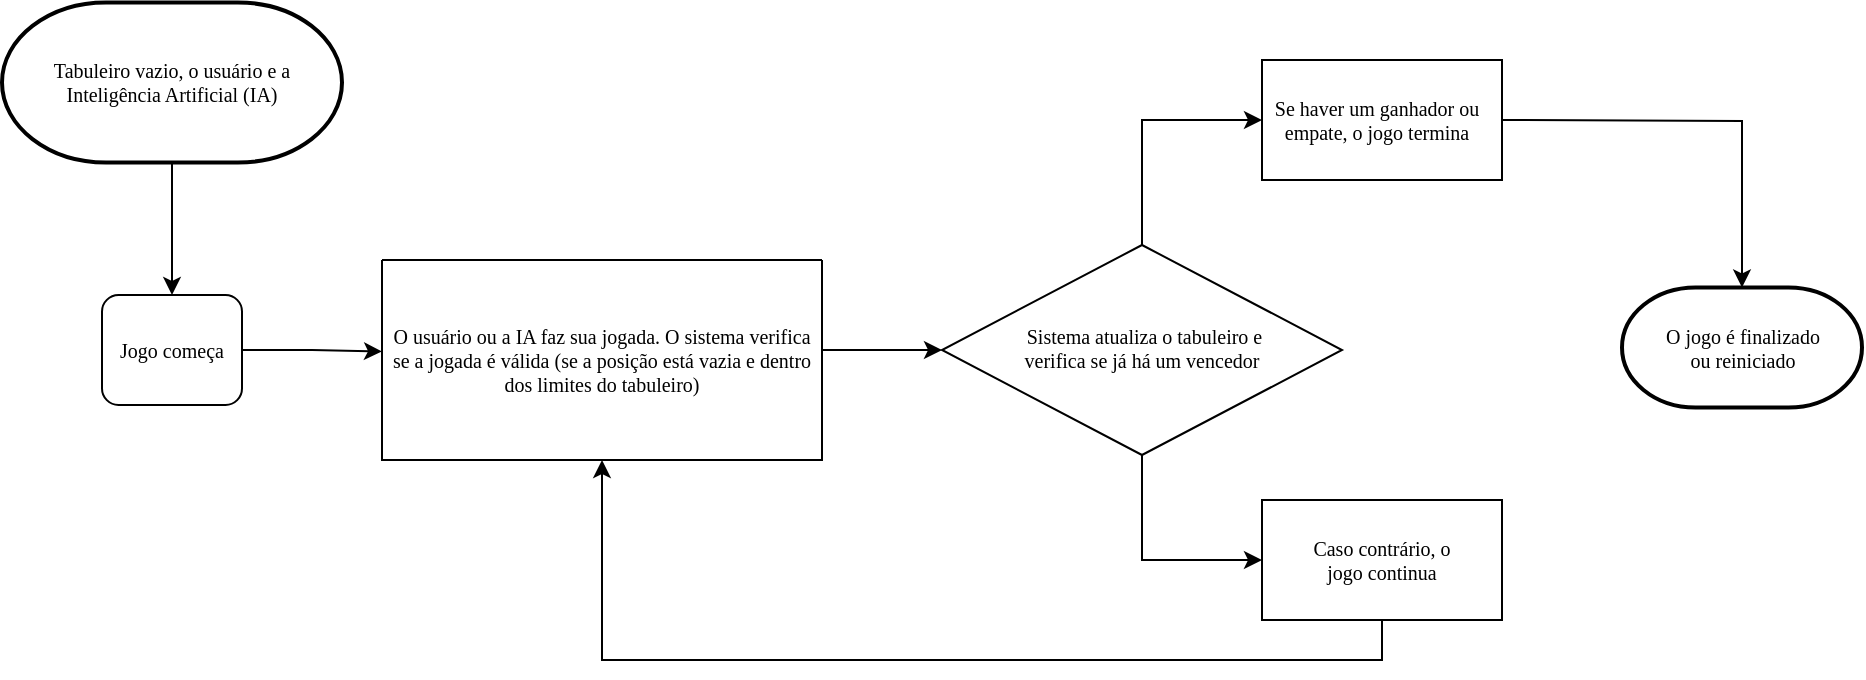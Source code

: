 <mxfile version="22.0.8" type="github">
  <diagram name="Page-1" id="2YBvvXClWsGukQMizWep">
    <mxGraphModel dx="1098" dy="587" grid="1" gridSize="10" guides="1" tooltips="1" connect="1" arrows="1" fold="1" page="1" pageScale="1" pageWidth="1100" pageHeight="850" math="0" shadow="0">
      <root>
        <mxCell id="0" />
        <mxCell id="1" parent="0" />
        <mxCell id="uxiNWbVX7eQsbTh9n5Dd-11" style="edgeStyle=orthogonalEdgeStyle;rounded=0;orthogonalLoop=1;jettySize=auto;html=1;entryX=0.5;entryY=0;entryDx=0;entryDy=0;" edge="1" parent="1" source="KI8eAFuQ6pck6i7ZXcoC-1" target="KI8eAFuQ6pck6i7ZXcoC-6">
          <mxGeometry relative="1" as="geometry" />
        </mxCell>
        <mxCell id="KI8eAFuQ6pck6i7ZXcoC-1" value="" style="strokeWidth=2;html=1;shape=mxgraph.flowchart.terminator;whiteSpace=wrap;fontSize=10;fontStyle=0;fontFamily=Times New Roman;verticalAlign=middle;" parent="1" vertex="1">
          <mxGeometry x="90" y="241.25" width="170" height="80" as="geometry" />
        </mxCell>
        <mxCell id="KI8eAFuQ6pck6i7ZXcoC-2" value="Tabuleiro vazio, o usuário e a Inteligência Artificial (IA)" style="text;html=1;strokeColor=none;fillColor=none;align=center;verticalAlign=middle;whiteSpace=wrap;rounded=0;fontSize=10;fontStyle=0;fontFamily=Times New Roman;" parent="1" vertex="1">
          <mxGeometry x="95" y="268.75" width="160" height="25" as="geometry" />
        </mxCell>
        <mxCell id="KI8eAFuQ6pck6i7ZXcoC-6" value="" style="rounded=1;whiteSpace=wrap;html=1;fontSize=10;fontStyle=0;fontFamily=Times New Roman;verticalAlign=middle;" parent="1" vertex="1">
          <mxGeometry x="140" y="387.5" width="70" height="55" as="geometry" />
        </mxCell>
        <mxCell id="KI8eAFuQ6pck6i7ZXcoC-7" value="Jogo começa" style="text;html=1;strokeColor=none;fillColor=none;align=center;verticalAlign=middle;whiteSpace=wrap;rounded=0;fontSize=10;fontStyle=0;fontFamily=Times New Roman;" parent="1" vertex="1">
          <mxGeometry x="145" y="400" width="60" height="30" as="geometry" />
        </mxCell>
        <mxCell id="uxiNWbVX7eQsbTh9n5Dd-6" style="edgeStyle=orthogonalEdgeStyle;rounded=0;orthogonalLoop=1;jettySize=auto;html=1;entryX=0;entryY=0.5;entryDx=0;entryDy=0;" edge="1" parent="1" source="KI8eAFuQ6pck6i7ZXcoC-14" target="KI8eAFuQ6pck6i7ZXcoC-24">
          <mxGeometry relative="1" as="geometry" />
        </mxCell>
        <mxCell id="uxiNWbVX7eQsbTh9n5Dd-7" style="edgeStyle=orthogonalEdgeStyle;rounded=0;orthogonalLoop=1;jettySize=auto;html=1;entryX=0;entryY=0.5;entryDx=0;entryDy=0;" edge="1" parent="1" source="KI8eAFuQ6pck6i7ZXcoC-14" target="KI8eAFuQ6pck6i7ZXcoC-23">
          <mxGeometry relative="1" as="geometry" />
        </mxCell>
        <mxCell id="KI8eAFuQ6pck6i7ZXcoC-14" value="" style="rhombus;whiteSpace=wrap;html=1;fontSize=10;fontStyle=0;fontFamily=Times New Roman;verticalAlign=middle;" parent="1" vertex="1">
          <mxGeometry x="560" y="362.5" width="200" height="105" as="geometry" />
        </mxCell>
        <mxCell id="KI8eAFuQ6pck6i7ZXcoC-18" value="&amp;nbsp;Sistema atualiza o tabuleiro e verifica se já há um vencedor" style="text;html=1;strokeColor=none;fillColor=none;align=center;verticalAlign=middle;whiteSpace=wrap;rounded=0;fontSize=10;fontStyle=0;fontFamily=Times New Roman;" parent="1" vertex="1">
          <mxGeometry x="595" y="403.75" width="130" height="20" as="geometry" />
        </mxCell>
        <mxCell id="KI8eAFuQ6pck6i7ZXcoC-22" value="" style="rounded=0;whiteSpace=wrap;html=1;fontSize=10;fontStyle=0;fontFamily=Times New Roman;verticalAlign=middle;" parent="1" vertex="1">
          <mxGeometry x="720" y="270" width="120" height="60" as="geometry" />
        </mxCell>
        <mxCell id="KI8eAFuQ6pck6i7ZXcoC-23" value="" style="rounded=0;whiteSpace=wrap;html=1;fontSize=10;fontStyle=0;fontFamily=Times New Roman;verticalAlign=middle;" parent="1" vertex="1">
          <mxGeometry x="720" y="490" width="120" height="60" as="geometry" />
        </mxCell>
        <mxCell id="uxiNWbVX7eQsbTh9n5Dd-5" style="edgeStyle=orthogonalEdgeStyle;rounded=0;orthogonalLoop=1;jettySize=auto;html=1;" edge="1" parent="1" target="KI8eAFuQ6pck6i7ZXcoC-27">
          <mxGeometry relative="1" as="geometry">
            <mxPoint x="840" y="300" as="sourcePoint" />
          </mxGeometry>
        </mxCell>
        <mxCell id="KI8eAFuQ6pck6i7ZXcoC-24" value="Se haver um ganhador ou empate, o jogo termina" style="text;html=1;strokeColor=none;fillColor=none;align=center;verticalAlign=middle;whiteSpace=wrap;rounded=0;fontSize=10;fontStyle=0;fontFamily=Times New Roman;" parent="1" vertex="1">
          <mxGeometry x="720" y="278.75" width="115" height="42.5" as="geometry" />
        </mxCell>
        <mxCell id="KI8eAFuQ6pck6i7ZXcoC-25" value="Caso contrário, o jogo continua" style="text;html=1;strokeColor=none;fillColor=none;align=center;verticalAlign=middle;whiteSpace=wrap;rounded=0;fontSize=10;fontStyle=0;fontFamily=Times New Roman;" parent="1" vertex="1">
          <mxGeometry x="735" y="505" width="90" height="30" as="geometry" />
        </mxCell>
        <mxCell id="KI8eAFuQ6pck6i7ZXcoC-27" value="" style="strokeWidth=2;html=1;shape=mxgraph.flowchart.terminator;whiteSpace=wrap;" parent="1" vertex="1">
          <mxGeometry x="900" y="383.75" width="120" height="60" as="geometry" />
        </mxCell>
        <mxCell id="KI8eAFuQ6pck6i7ZXcoC-28" value="O jogo é finalizado ou reiniciado" style="text;html=1;strokeColor=none;fillColor=none;align=center;verticalAlign=middle;whiteSpace=wrap;rounded=0;fontSize=10;fontStyle=0;fontFamily=Times New Roman;" parent="1" vertex="1">
          <mxGeometry x="917.5" y="398.75" width="85" height="30" as="geometry" />
        </mxCell>
        <mxCell id="uxiNWbVX7eQsbTh9n5Dd-1" value="" style="swimlane;startSize=0;" vertex="1" parent="1">
          <mxGeometry x="280" y="370" width="220" height="100" as="geometry" />
        </mxCell>
        <mxCell id="KI8eAFuQ6pck6i7ZXcoC-5" value="O usuário ou a IA faz sua jogada. O sistema verifica se a jogada é válida (se a posição está vazia e dentro dos limites do tabuleiro)" style="text;html=1;strokeColor=none;fillColor=none;align=center;verticalAlign=middle;whiteSpace=wrap;rounded=0;fontSize=10;fontStyle=0;fontFamily=Times New Roman;" parent="uxiNWbVX7eQsbTh9n5Dd-1" vertex="1">
          <mxGeometry y="10" width="220" height="80" as="geometry" />
        </mxCell>
        <mxCell id="uxiNWbVX7eQsbTh9n5Dd-8" style="edgeStyle=orthogonalEdgeStyle;rounded=0;orthogonalLoop=1;jettySize=auto;html=1;entryX=0.364;entryY=1;entryDx=0;entryDy=0;entryPerimeter=0;exitX=0.5;exitY=1;exitDx=0;exitDy=0;" edge="1" parent="1" source="KI8eAFuQ6pck6i7ZXcoC-23">
          <mxGeometry relative="1" as="geometry">
            <mxPoint x="809.92" y="550" as="sourcePoint" />
            <mxPoint x="390.0" y="470" as="targetPoint" />
            <Array as="points">
              <mxPoint x="780" y="570" />
              <mxPoint x="390" y="570" />
            </Array>
          </mxGeometry>
        </mxCell>
        <mxCell id="uxiNWbVX7eQsbTh9n5Dd-9" style="edgeStyle=orthogonalEdgeStyle;rounded=0;orthogonalLoop=1;jettySize=auto;html=1;" edge="1" parent="1" source="KI8eAFuQ6pck6i7ZXcoC-5" target="KI8eAFuQ6pck6i7ZXcoC-14">
          <mxGeometry relative="1" as="geometry">
            <Array as="points">
              <mxPoint x="510" y="415" />
              <mxPoint x="510" y="415" />
            </Array>
          </mxGeometry>
        </mxCell>
        <mxCell id="uxiNWbVX7eQsbTh9n5Dd-10" style="edgeStyle=orthogonalEdgeStyle;rounded=0;orthogonalLoop=1;jettySize=auto;html=1;entryX=0;entryY=0.447;entryDx=0;entryDy=0;entryPerimeter=0;" edge="1" parent="1" source="KI8eAFuQ6pck6i7ZXcoC-6" target="KI8eAFuQ6pck6i7ZXcoC-5">
          <mxGeometry relative="1" as="geometry" />
        </mxCell>
      </root>
    </mxGraphModel>
  </diagram>
</mxfile>
